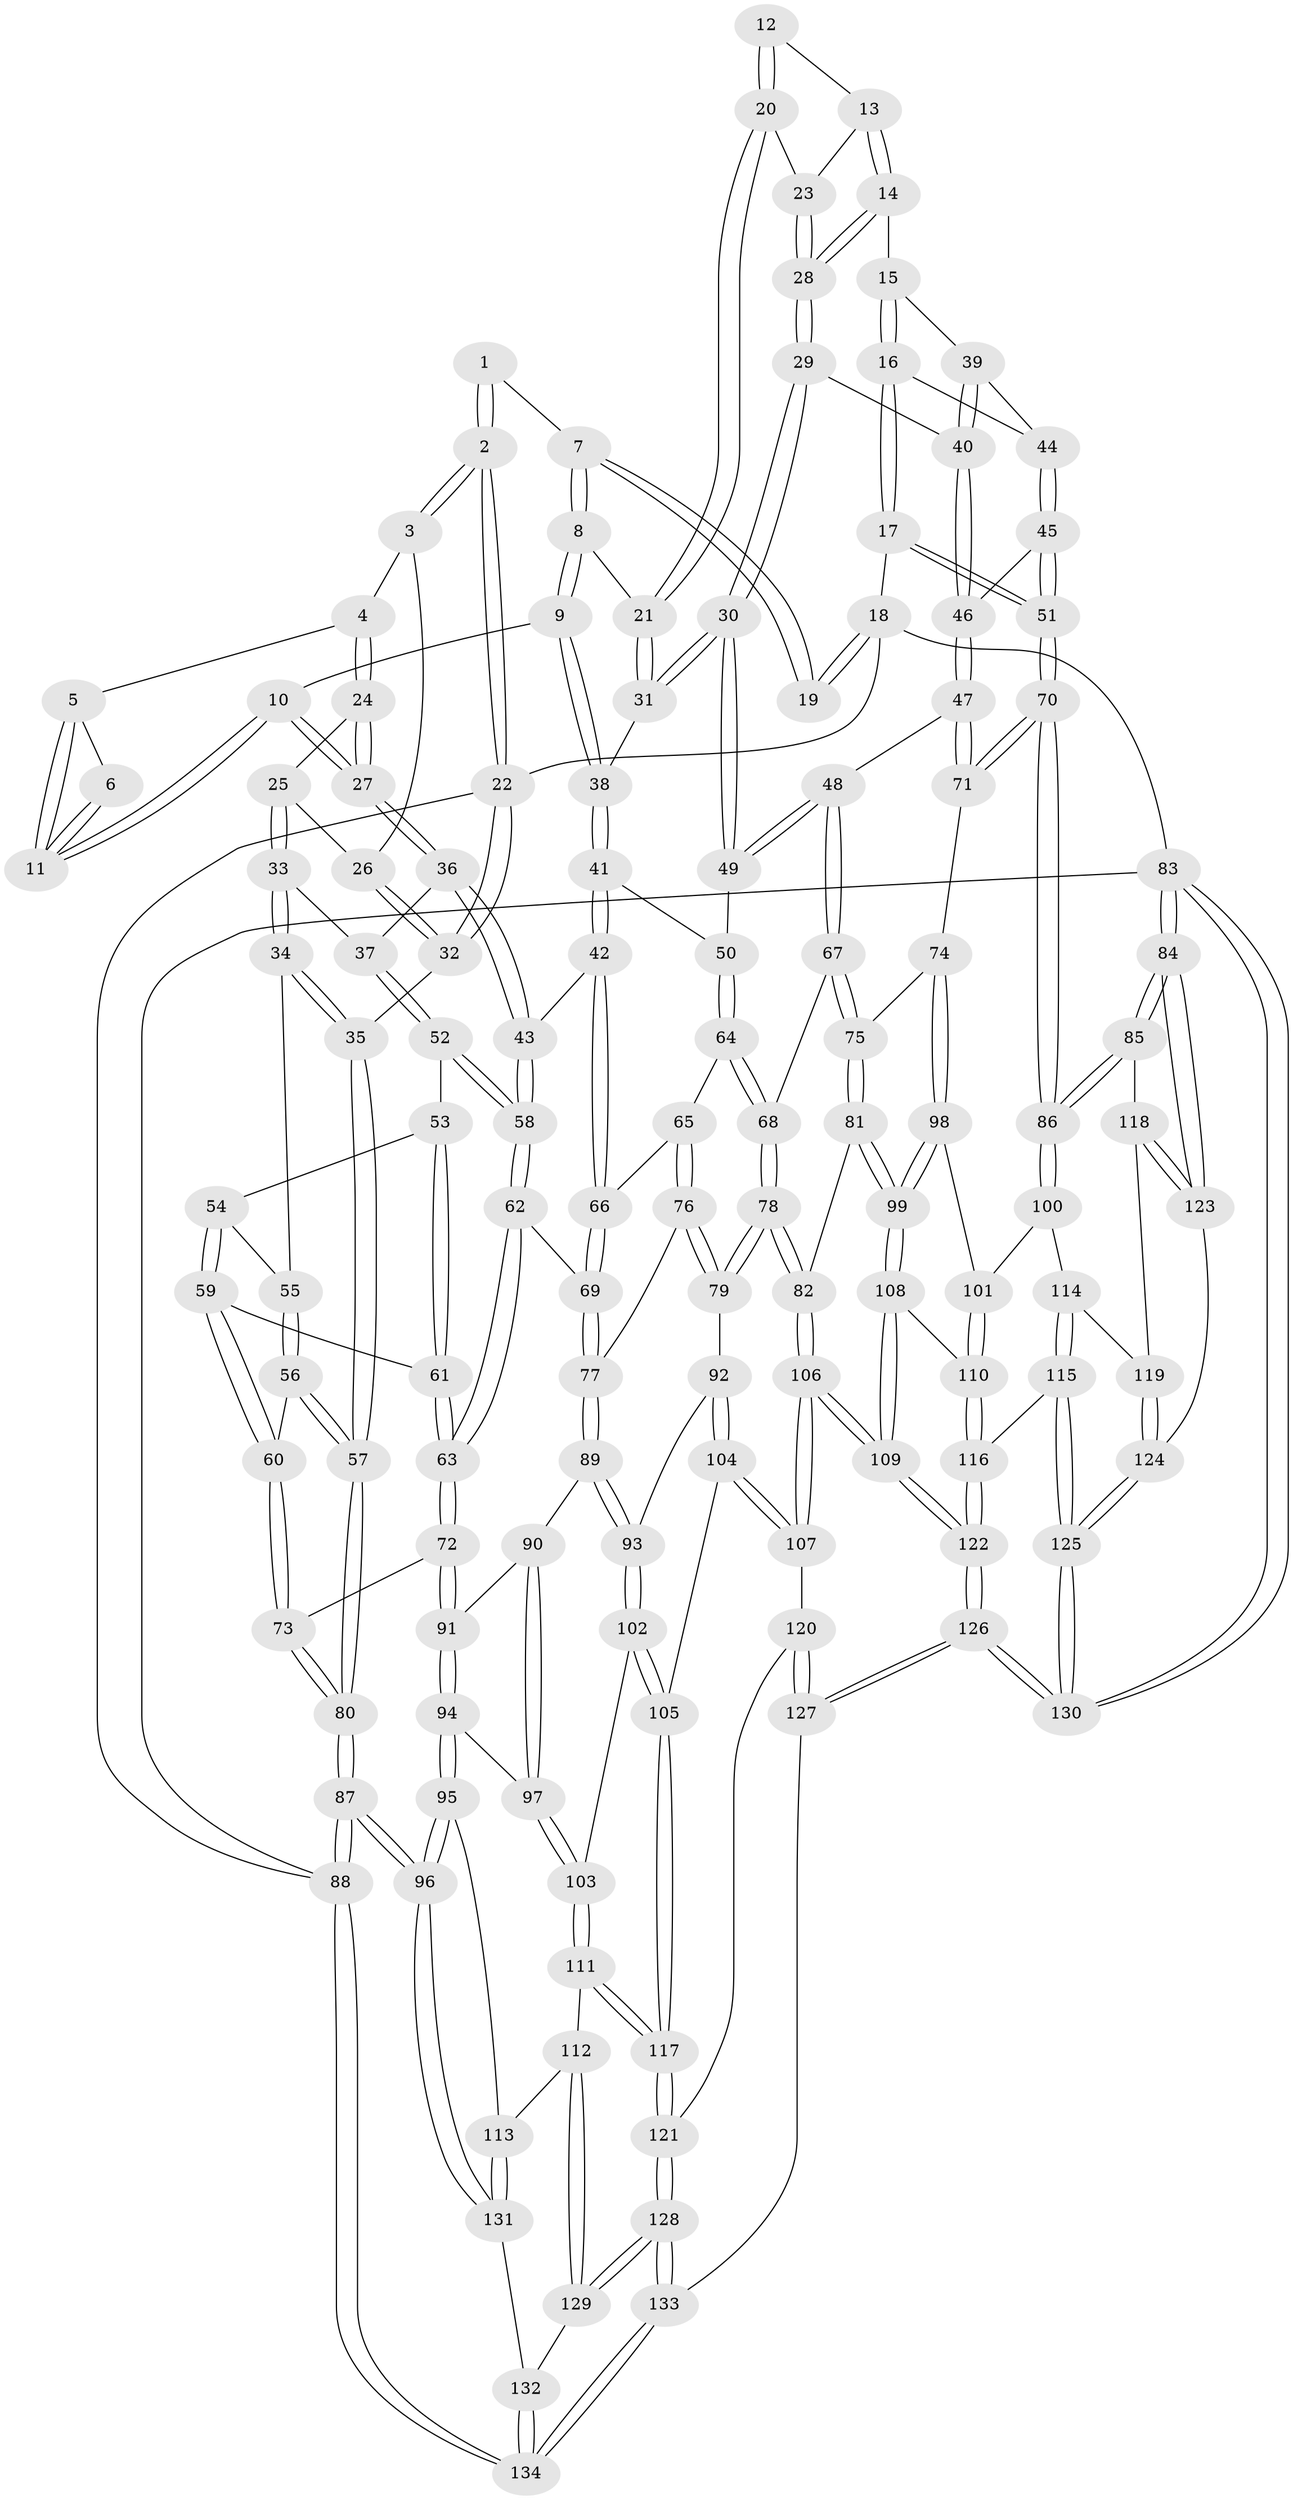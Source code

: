 // coarse degree distribution, {3: 0.4074074074074074, 1: 0.012345679012345678, 2: 0.04938271604938271, 4: 0.5308641975308642}
// Generated by graph-tools (version 1.1) at 2025/38/03/04/25 23:38:27]
// undirected, 134 vertices, 332 edges
graph export_dot {
  node [color=gray90,style=filled];
  1 [pos="+0.26023596737186816+0"];
  2 [pos="+0+0"];
  3 [pos="+0.09274110057171941+0.03450891650717668"];
  4 [pos="+0.14877814838696024+0.059449850241253564"];
  5 [pos="+0.18000515884998514+0.03133755658399138"];
  6 [pos="+0.25755775648776985+0"];
  7 [pos="+0.4778485549329588+0"];
  8 [pos="+0.4668854925845934+0"];
  9 [pos="+0.31309709715647926+0.16891391857535665"];
  10 [pos="+0.311501381123859+0.1693535593176247"];
  11 [pos="+0.2896140329583985+0.12183705770992531"];
  12 [pos="+0.5173532847819309+0"];
  13 [pos="+0.6510717199326337+0.038747044363794496"];
  14 [pos="+0.8279318298342565+0.0932971452337717"];
  15 [pos="+0.8295121435394199+0.09253914464736453"];
  16 [pos="+1+0"];
  17 [pos="+1+0"];
  18 [pos="+1+0"];
  19 [pos="+0.5105776626728145+0"];
  20 [pos="+0.605727798938382+0.0864578702167744"];
  21 [pos="+0.5197267885961381+0.1308309639518368"];
  22 [pos="+0+0"];
  23 [pos="+0.6227517381433778+0.0838391044757566"];
  24 [pos="+0.13968989204689408+0.13997188374433836"];
  25 [pos="+0.09692822149618599+0.14226992389508633"];
  26 [pos="+0.06679994462190873+0.10042069405372482"];
  27 [pos="+0.24913136305574693+0.23197100717596478"];
  28 [pos="+0.713003343555107+0.18819367070170762"];
  29 [pos="+0.6983261667745313+0.20802569047336594"];
  30 [pos="+0.6546057514173598+0.24516113487341296"];
  31 [pos="+0.5096088101335332+0.20362301848661638"];
  32 [pos="+0+0"];
  33 [pos="+0+0.22520002746712697"];
  34 [pos="+0+0.22826014363000438"];
  35 [pos="+0+0.20395940651270406"];
  36 [pos="+0.2491201597273496+0.23201539090586215"];
  37 [pos="+0.13925397714477966+0.27494526815603026"];
  38 [pos="+0.5047607226884875+0.2062602386487735"];
  39 [pos="+0.8141502818156442+0.2960519746097644"];
  40 [pos="+0.8106492687097486+0.29899749978285856"];
  41 [pos="+0.4666583947811156+0.33259080564063137"];
  42 [pos="+0.4394801799657541+0.36219865867852014"];
  43 [pos="+0.27556145061731013+0.3211377895227694"];
  44 [pos="+0.8985608525287996+0.2615996532758309"];
  45 [pos="+0.883164082209087+0.36612137026009905"];
  46 [pos="+0.8011151978100415+0.3823803988217061"];
  47 [pos="+0.7827147063811817+0.3967851929903307"];
  48 [pos="+0.7173438431397946+0.3848535417812291"];
  49 [pos="+0.6657951592787286+0.32789117577204147"];
  50 [pos="+0.584663858172337+0.3869986246233749"];
  51 [pos="+1+0.5103281063927082"];
  52 [pos="+0.1065026583723052+0.341433146007803"];
  53 [pos="+0.10246001226156+0.3455456899777505"];
  54 [pos="+0.06351068355570284+0.34983290080996543"];
  55 [pos="+0.04632954713533948+0.33429708627758636"];
  56 [pos="+0+0.4268986019057086"];
  57 [pos="+0+0.41768877724706716"];
  58 [pos="+0.24625119739310516+0.4204562757519933"];
  59 [pos="+0.029699939752898686+0.4107924166628496"];
  60 [pos="+0+0.43244013095750045"];
  61 [pos="+0.1171679989603312+0.43287110356159025"];
  62 [pos="+0.2398936559422387+0.4633866376171732"];
  63 [pos="+0.1833720431435613+0.5040185391079656"];
  64 [pos="+0.5706778019811449+0.4398144165749611"];
  65 [pos="+0.5019157534118905+0.4680283175345903"];
  66 [pos="+0.44225179351356086+0.4137950921331714"];
  67 [pos="+0.6728993839426399+0.4797490307868482"];
  68 [pos="+0.6248330932780951+0.4916082832828996"];
  69 [pos="+0.3432611489401705+0.5058669078186778"];
  70 [pos="+1+0.5900158633908749"];
  71 [pos="+0.8511423877019192+0.5762282201475641"];
  72 [pos="+0.14559656922730027+0.5687404621122595"];
  73 [pos="+0.12816905648007917+0.5665322149550182"];
  74 [pos="+0.7863653830368292+0.6080421511396155"];
  75 [pos="+0.7687921653001352+0.604745329231537"];
  76 [pos="+0.5017455677230552+0.4762629764619219"];
  77 [pos="+0.35990792351889195+0.5342880431324889"];
  78 [pos="+0.5568345571882028+0.6343976648487285"];
  79 [pos="+0.5100920173279947+0.6216478566798211"];
  80 [pos="+0+0.6386185913030965"];
  81 [pos="+0.5998908349739316+0.6440931132285009"];
  82 [pos="+0.565407022513562+0.6410370015589983"];
  83 [pos="+1+1"];
  84 [pos="+1+1"];
  85 [pos="+1+0.6332500745209861"];
  86 [pos="+1+0.6211082856273613"];
  87 [pos="+0+0.8254049509688387"];
  88 [pos="+0+1"];
  89 [pos="+0.40856636930299056+0.6298712543487174"];
  90 [pos="+0.31812854122847944+0.6572530705439968"];
  91 [pos="+0.15236404761812938+0.5912623799813278"];
  92 [pos="+0.45149848624579236+0.6337841559132994"];
  93 [pos="+0.4104857380762661+0.6307877752189556"];
  94 [pos="+0.13401671470372006+0.725129765387838"];
  95 [pos="+0.12476492485092225+0.7350094854615867"];
  96 [pos="+0+0.8258488361536949"];
  97 [pos="+0.2622436126144268+0.7662633159057123"];
  98 [pos="+0.7806517867360215+0.6716218129026843"];
  99 [pos="+0.697927349635397+0.770095305171072"];
  100 [pos="+0.8710075631216829+0.791234252260084"];
  101 [pos="+0.8166866627083658+0.7646854368887427"];
  102 [pos="+0.37604643452066133+0.7571612152730117"];
  103 [pos="+0.27701546210982203+0.7885861903762585"];
  104 [pos="+0.4622512999668399+0.80622411290528"];
  105 [pos="+0.41336240868534857+0.8198796721309622"];
  106 [pos="+0.5673680499810632+0.8359862925306749"];
  107 [pos="+0.5479649623738845+0.8368343134542824"];
  108 [pos="+0.6959065111610689+0.7991101538686248"];
  109 [pos="+0.5856519345138823+0.8507315298863222"];
  110 [pos="+0.7425386911281564+0.8260043463717688"];
  111 [pos="+0.28304910341122347+0.8356889991508252"];
  112 [pos="+0.20262830448847227+0.8802688020845356"];
  113 [pos="+0.15610302050409725+0.886808294229435"];
  114 [pos="+0.8688351072359056+0.816063092721453"];
  115 [pos="+0.7869605670501876+0.8891325543512353"];
  116 [pos="+0.7551149502992456+0.8546885839903167"];
  117 [pos="+0.35805017487009755+0.9032119487432978"];
  118 [pos="+0.9513027223943501+0.8474826767096955"];
  119 [pos="+0.9094385278391395+0.8840419205015286"];
  120 [pos="+0.46966566257293657+0.9017454448882538"];
  121 [pos="+0.3612738163478234+0.9177230669360225"];
  122 [pos="+0.6133463982205714+0.9553278662012731"];
  123 [pos="+1+0.9371654589783146"];
  124 [pos="+0.9095542819184015+0.896912221845336"];
  125 [pos="+0.810230947157598+0.9921680387152495"];
  126 [pos="+0.6352701952891134+1"];
  127 [pos="+0.6157759113927597+1"];
  128 [pos="+0.3467174891824209+1"];
  129 [pos="+0.29190229644462845+0.9900913795867202"];
  130 [pos="+0.7490355409826376+1"];
  131 [pos="+0.11985732632383238+0.9397104192851355"];
  132 [pos="+0.12097607045768212+0.9435036177477484"];
  133 [pos="+0.3918785892467395+1"];
  134 [pos="+0.10705414671215019+1"];
  1 -- 2;
  1 -- 2;
  1 -- 7;
  2 -- 3;
  2 -- 3;
  2 -- 22;
  2 -- 22;
  3 -- 4;
  3 -- 26;
  4 -- 5;
  4 -- 24;
  4 -- 24;
  5 -- 6;
  5 -- 11;
  5 -- 11;
  6 -- 11;
  6 -- 11;
  7 -- 8;
  7 -- 8;
  7 -- 19;
  7 -- 19;
  8 -- 9;
  8 -- 9;
  8 -- 21;
  9 -- 10;
  9 -- 38;
  9 -- 38;
  10 -- 11;
  10 -- 11;
  10 -- 27;
  10 -- 27;
  12 -- 13;
  12 -- 20;
  12 -- 20;
  13 -- 14;
  13 -- 14;
  13 -- 23;
  14 -- 15;
  14 -- 28;
  14 -- 28;
  15 -- 16;
  15 -- 16;
  15 -- 39;
  16 -- 17;
  16 -- 17;
  16 -- 44;
  17 -- 18;
  17 -- 51;
  17 -- 51;
  18 -- 19;
  18 -- 19;
  18 -- 22;
  18 -- 83;
  20 -- 21;
  20 -- 21;
  20 -- 23;
  21 -- 31;
  21 -- 31;
  22 -- 32;
  22 -- 32;
  22 -- 88;
  23 -- 28;
  23 -- 28;
  24 -- 25;
  24 -- 27;
  24 -- 27;
  25 -- 26;
  25 -- 33;
  25 -- 33;
  26 -- 32;
  26 -- 32;
  27 -- 36;
  27 -- 36;
  28 -- 29;
  28 -- 29;
  29 -- 30;
  29 -- 30;
  29 -- 40;
  30 -- 31;
  30 -- 31;
  30 -- 49;
  30 -- 49;
  31 -- 38;
  32 -- 35;
  33 -- 34;
  33 -- 34;
  33 -- 37;
  34 -- 35;
  34 -- 35;
  34 -- 55;
  35 -- 57;
  35 -- 57;
  36 -- 37;
  36 -- 43;
  36 -- 43;
  37 -- 52;
  37 -- 52;
  38 -- 41;
  38 -- 41;
  39 -- 40;
  39 -- 40;
  39 -- 44;
  40 -- 46;
  40 -- 46;
  41 -- 42;
  41 -- 42;
  41 -- 50;
  42 -- 43;
  42 -- 66;
  42 -- 66;
  43 -- 58;
  43 -- 58;
  44 -- 45;
  44 -- 45;
  45 -- 46;
  45 -- 51;
  45 -- 51;
  46 -- 47;
  46 -- 47;
  47 -- 48;
  47 -- 71;
  47 -- 71;
  48 -- 49;
  48 -- 49;
  48 -- 67;
  48 -- 67;
  49 -- 50;
  50 -- 64;
  50 -- 64;
  51 -- 70;
  51 -- 70;
  52 -- 53;
  52 -- 58;
  52 -- 58;
  53 -- 54;
  53 -- 61;
  53 -- 61;
  54 -- 55;
  54 -- 59;
  54 -- 59;
  55 -- 56;
  55 -- 56;
  56 -- 57;
  56 -- 57;
  56 -- 60;
  57 -- 80;
  57 -- 80;
  58 -- 62;
  58 -- 62;
  59 -- 60;
  59 -- 60;
  59 -- 61;
  60 -- 73;
  60 -- 73;
  61 -- 63;
  61 -- 63;
  62 -- 63;
  62 -- 63;
  62 -- 69;
  63 -- 72;
  63 -- 72;
  64 -- 65;
  64 -- 68;
  64 -- 68;
  65 -- 66;
  65 -- 76;
  65 -- 76;
  66 -- 69;
  66 -- 69;
  67 -- 68;
  67 -- 75;
  67 -- 75;
  68 -- 78;
  68 -- 78;
  69 -- 77;
  69 -- 77;
  70 -- 71;
  70 -- 71;
  70 -- 86;
  70 -- 86;
  71 -- 74;
  72 -- 73;
  72 -- 91;
  72 -- 91;
  73 -- 80;
  73 -- 80;
  74 -- 75;
  74 -- 98;
  74 -- 98;
  75 -- 81;
  75 -- 81;
  76 -- 77;
  76 -- 79;
  76 -- 79;
  77 -- 89;
  77 -- 89;
  78 -- 79;
  78 -- 79;
  78 -- 82;
  78 -- 82;
  79 -- 92;
  80 -- 87;
  80 -- 87;
  81 -- 82;
  81 -- 99;
  81 -- 99;
  82 -- 106;
  82 -- 106;
  83 -- 84;
  83 -- 84;
  83 -- 130;
  83 -- 130;
  83 -- 88;
  84 -- 85;
  84 -- 85;
  84 -- 123;
  84 -- 123;
  85 -- 86;
  85 -- 86;
  85 -- 118;
  86 -- 100;
  86 -- 100;
  87 -- 88;
  87 -- 88;
  87 -- 96;
  87 -- 96;
  88 -- 134;
  88 -- 134;
  89 -- 90;
  89 -- 93;
  89 -- 93;
  90 -- 91;
  90 -- 97;
  90 -- 97;
  91 -- 94;
  91 -- 94;
  92 -- 93;
  92 -- 104;
  92 -- 104;
  93 -- 102;
  93 -- 102;
  94 -- 95;
  94 -- 95;
  94 -- 97;
  95 -- 96;
  95 -- 96;
  95 -- 113;
  96 -- 131;
  96 -- 131;
  97 -- 103;
  97 -- 103;
  98 -- 99;
  98 -- 99;
  98 -- 101;
  99 -- 108;
  99 -- 108;
  100 -- 101;
  100 -- 114;
  101 -- 110;
  101 -- 110;
  102 -- 103;
  102 -- 105;
  102 -- 105;
  103 -- 111;
  103 -- 111;
  104 -- 105;
  104 -- 107;
  104 -- 107;
  105 -- 117;
  105 -- 117;
  106 -- 107;
  106 -- 107;
  106 -- 109;
  106 -- 109;
  107 -- 120;
  108 -- 109;
  108 -- 109;
  108 -- 110;
  109 -- 122;
  109 -- 122;
  110 -- 116;
  110 -- 116;
  111 -- 112;
  111 -- 117;
  111 -- 117;
  112 -- 113;
  112 -- 129;
  112 -- 129;
  113 -- 131;
  113 -- 131;
  114 -- 115;
  114 -- 115;
  114 -- 119;
  115 -- 116;
  115 -- 125;
  115 -- 125;
  116 -- 122;
  116 -- 122;
  117 -- 121;
  117 -- 121;
  118 -- 119;
  118 -- 123;
  118 -- 123;
  119 -- 124;
  119 -- 124;
  120 -- 121;
  120 -- 127;
  120 -- 127;
  121 -- 128;
  121 -- 128;
  122 -- 126;
  122 -- 126;
  123 -- 124;
  124 -- 125;
  124 -- 125;
  125 -- 130;
  125 -- 130;
  126 -- 127;
  126 -- 127;
  126 -- 130;
  126 -- 130;
  127 -- 133;
  128 -- 129;
  128 -- 129;
  128 -- 133;
  128 -- 133;
  129 -- 132;
  131 -- 132;
  132 -- 134;
  132 -- 134;
  133 -- 134;
  133 -- 134;
}
